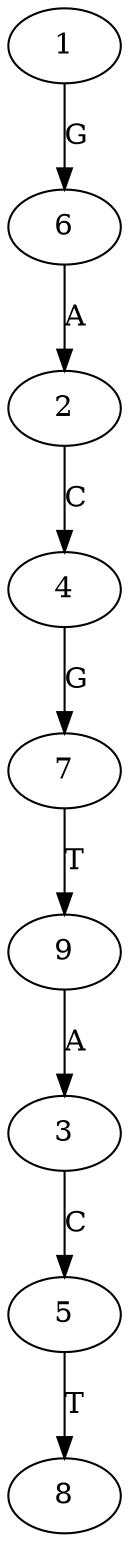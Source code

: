 strict digraph  {
	6 -> 2 [label=A];
	9 -> 3 [label=A];
	2 -> 4 [label=C];
	3 -> 5 [label=C];
	1 -> 6 [label=G];
	4 -> 7 [label=G];
	5 -> 8 [label=T];
	7 -> 9 [label=T];
}
